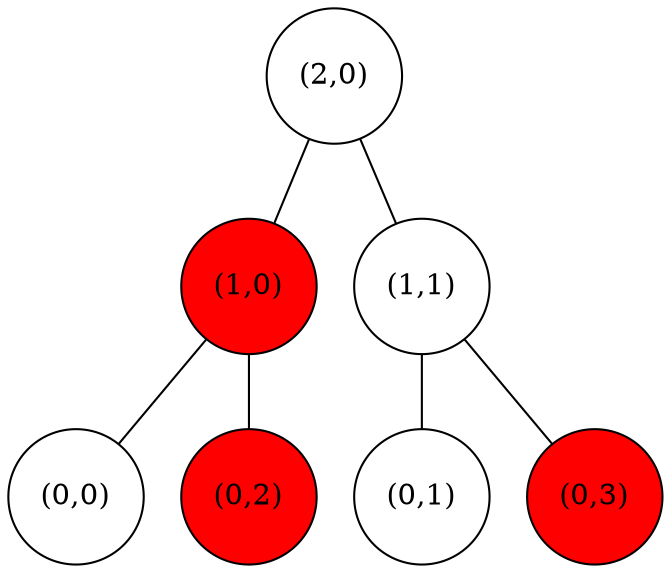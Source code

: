 graph
{
	node [style=filled, fillcolor=white, shape=circle, label=""];

	n20 -- n10;
	n20 -- n11;
	n10 -- n00;
	n10 -- n02;
	n11 -- n01;
	n11 -- n03;

	n00 [label="(0,0)"];
	n01 [label="(0,1)"];
	n02 [label="(0,2)", fillcolor=red];
	n03 [label="(0,3)", fillcolor=red];
	n10 [label="(1,0)", fillcolor=red];
	n11 [label="(1,1)"];
	n20 [label="(2,0)"];
}